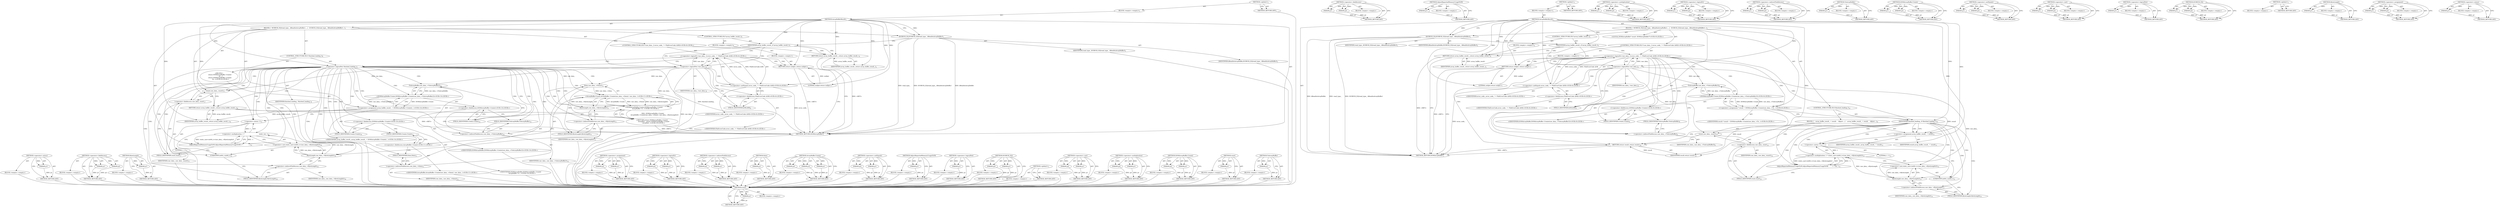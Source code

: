 digraph "ToArrayBuffer" {
vulnerable_151 [label=<(METHOD,reset)>];
vulnerable_152 [label=<(PARAM,p1)>];
vulnerable_153 [label=<(BLOCK,&lt;empty&gt;,&lt;empty&gt;)>];
vulnerable_154 [label=<(METHOD_RETURN,ANY)>];
vulnerable_105 [label=<(METHOD,&lt;operator&gt;.fieldAccess)>];
vulnerable_106 [label=<(PARAM,p1)>];
vulnerable_107 [label=<(PARAM,p2)>];
vulnerable_108 [label=<(BLOCK,&lt;empty&gt;,&lt;empty&gt;)>];
vulnerable_109 [label=<(METHOD_RETURN,ANY)>];
vulnerable_129 [label=<(METHOD,AdjustReportedMemoryUsageToV8)>];
vulnerable_130 [label=<(PARAM,p1)>];
vulnerable_131 [label=<(BLOCK,&lt;empty&gt;,&lt;empty&gt;)>];
vulnerable_132 [label=<(METHOD_RETURN,ANY)>];
vulnerable_6 [label=<(METHOD,&lt;global&gt;)<SUB>1</SUB>>];
vulnerable_7 [label=<(BLOCK,&lt;empty&gt;,&lt;empty&gt;)<SUB>1</SUB>>];
vulnerable_8 [label=<(METHOD,ArrayBufferResult)<SUB>1</SUB>>];
vulnerable_9 [label=<(BLOCK,{
  DCHECK_EQ(read_type_, kReadAsArrayBuffer);
...,{
  DCHECK_EQ(read_type_, kReadAsArrayBuffer);
...)<SUB>1</SUB>>];
vulnerable_10 [label=<(DCHECK_EQ,DCHECK_EQ(read_type_, kReadAsArrayBuffer))<SUB>2</SUB>>];
vulnerable_11 [label=<(IDENTIFIER,read_type_,DCHECK_EQ(read_type_, kReadAsArrayBuffer))<SUB>2</SUB>>];
vulnerable_12 [label=<(IDENTIFIER,kReadAsArrayBuffer,DCHECK_EQ(read_type_, kReadAsArrayBuffer))<SUB>2</SUB>>];
vulnerable_13 [label=<(CONTROL_STRUCTURE,IF,if (array_buffer_result_))<SUB>3</SUB>>];
vulnerable_14 [label=<(IDENTIFIER,array_buffer_result_,if (array_buffer_result_))<SUB>3</SUB>>];
vulnerable_15 [label=<(BLOCK,&lt;empty&gt;,&lt;empty&gt;)<SUB>4</SUB>>];
vulnerable_16 [label=<(RETURN,return array_buffer_result_;,return array_buffer_result_;)<SUB>4</SUB>>];
vulnerable_17 [label=<(IDENTIFIER,array_buffer_result_,return array_buffer_result_;)<SUB>4</SUB>>];
vulnerable_18 [label="<(CONTROL_STRUCTURE,IF,if (!raw_data_ || error_code_ != FileErrorCode::kOK))<SUB>6</SUB>>"];
vulnerable_19 [label="<(&lt;operator&gt;.logicalOr,!raw_data_ || error_code_ != FileErrorCode::kOK)<SUB>6</SUB>>"];
vulnerable_20 [label=<(&lt;operator&gt;.logicalNot,!raw_data_)<SUB>6</SUB>>];
vulnerable_21 [label=<(IDENTIFIER,raw_data_,!raw_data_)<SUB>6</SUB>>];
vulnerable_22 [label="<(&lt;operator&gt;.notEquals,error_code_ != FileErrorCode::kOK)<SUB>6</SUB>>"];
vulnerable_23 [label="<(IDENTIFIER,error_code_,error_code_ != FileErrorCode::kOK)<SUB>6</SUB>>"];
vulnerable_24 [label="<(&lt;operator&gt;.fieldAccess,FileErrorCode::kOK)<SUB>6</SUB>>"];
vulnerable_25 [label="<(IDENTIFIER,FileErrorCode,error_code_ != FileErrorCode::kOK)<SUB>6</SUB>>"];
vulnerable_26 [label=<(FIELD_IDENTIFIER,kOK,kOK)<SUB>6</SUB>>];
vulnerable_27 [label=<(BLOCK,&lt;empty&gt;,&lt;empty&gt;)<SUB>7</SUB>>];
vulnerable_28 [label=<(RETURN,return nullptr;,return nullptr;)<SUB>7</SUB>>];
vulnerable_29 [label=<(LITERAL,nullptr,return nullptr;)<SUB>7</SUB>>];
vulnerable_30 [label="<(LOCAL,DOMArrayBuffer* result: DOMArrayBuffer*)<SUB>9</SUB>>"];
vulnerable_31 [label="<(&lt;operator&gt;.assignment,* result = DOMArrayBuffer::Create(raw_data_-&gt;To...)<SUB>9</SUB>>"];
vulnerable_32 [label="<(IDENTIFIER,result,* result = DOMArrayBuffer::Create(raw_data_-&gt;To...)<SUB>9</SUB>>"];
vulnerable_33 [label="<(DOMArrayBuffer.Create,DOMArrayBuffer::Create(raw_data_-&gt;ToArrayBuffer()))<SUB>9</SUB>>"];
vulnerable_34 [label="<(&lt;operator&gt;.fieldAccess,DOMArrayBuffer::Create)<SUB>9</SUB>>"];
vulnerable_35 [label="<(IDENTIFIER,DOMArrayBuffer,DOMArrayBuffer::Create(raw_data_-&gt;ToArrayBuffer()))<SUB>9</SUB>>"];
vulnerable_36 [label=<(FIELD_IDENTIFIER,Create,Create)<SUB>9</SUB>>];
vulnerable_37 [label=<(ToArrayBuffer,raw_data_-&gt;ToArrayBuffer())<SUB>9</SUB>>];
vulnerable_38 [label=<(&lt;operator&gt;.indirectFieldAccess,raw_data_-&gt;ToArrayBuffer)<SUB>9</SUB>>];
vulnerable_39 [label=<(IDENTIFIER,raw_data_,raw_data_-&gt;ToArrayBuffer())<SUB>9</SUB>>];
vulnerable_40 [label=<(FIELD_IDENTIFIER,ToArrayBuffer,ToArrayBuffer)<SUB>9</SUB>>];
vulnerable_41 [label=<(CONTROL_STRUCTURE,IF,if (finished_loading_))<SUB>10</SUB>>];
vulnerable_42 [label=<(IDENTIFIER,finished_loading_,if (finished_loading_))<SUB>10</SUB>>];
vulnerable_43 [label=<(BLOCK,{
    array_buffer_result_ = result;
    Adjust...,{
    array_buffer_result_ = result;
    Adjust...)<SUB>10</SUB>>];
vulnerable_44 [label=<(&lt;operator&gt;.assignment,array_buffer_result_ = result)<SUB>11</SUB>>];
vulnerable_45 [label=<(IDENTIFIER,array_buffer_result_,array_buffer_result_ = result)<SUB>11</SUB>>];
vulnerable_46 [label=<(IDENTIFIER,result,array_buffer_result_ = result)<SUB>11</SUB>>];
vulnerable_47 [label=<(AdjustReportedMemoryUsageToV8,AdjustReportedMemoryUsageToV8(
        -1 * sta...)<SUB>12</SUB>>];
vulnerable_48 [label=<(&lt;operator&gt;.multiplication,-1 * static_cast&lt;int64_t&gt;(raw_data_-&gt;ByteLength()))<SUB>13</SUB>>];
vulnerable_49 [label=<(&lt;operator&gt;.minus,-1)<SUB>13</SUB>>];
vulnerable_50 [label=<(LITERAL,1,-1)<SUB>13</SUB>>];
vulnerable_51 [label=<(&lt;operator&gt;.cast,static_cast&lt;int64_t&gt;(raw_data_-&gt;ByteLength()))<SUB>13</SUB>>];
vulnerable_52 [label=<(UNKNOWN,int64_t,int64_t)<SUB>13</SUB>>];
vulnerable_53 [label=<(ByteLength,raw_data_-&gt;ByteLength())<SUB>13</SUB>>];
vulnerable_54 [label=<(&lt;operator&gt;.indirectFieldAccess,raw_data_-&gt;ByteLength)<SUB>13</SUB>>];
vulnerable_55 [label=<(IDENTIFIER,raw_data_,raw_data_-&gt;ByteLength())<SUB>13</SUB>>];
vulnerable_56 [label=<(FIELD_IDENTIFIER,ByteLength,ByteLength)<SUB>13</SUB>>];
vulnerable_57 [label=<(reset,raw_data_.reset())<SUB>14</SUB>>];
vulnerable_58 [label=<(&lt;operator&gt;.fieldAccess,raw_data_.reset)<SUB>14</SUB>>];
vulnerable_59 [label=<(IDENTIFIER,raw_data_,raw_data_.reset())<SUB>14</SUB>>];
vulnerable_60 [label=<(FIELD_IDENTIFIER,reset,reset)<SUB>14</SUB>>];
vulnerable_61 [label=<(RETURN,return result;,return result;)<SUB>16</SUB>>];
vulnerable_62 [label=<(IDENTIFIER,result,return result;)<SUB>16</SUB>>];
vulnerable_63 [label=<(METHOD_RETURN,DOMArrayBuffer)<SUB>1</SUB>>];
vulnerable_65 [label=<(METHOD_RETURN,ANY)<SUB>1</SUB>>];
vulnerable_133 [label=<(METHOD,&lt;operator&gt;.multiplication)>];
vulnerable_134 [label=<(PARAM,p1)>];
vulnerable_135 [label=<(PARAM,p2)>];
vulnerable_136 [label=<(BLOCK,&lt;empty&gt;,&lt;empty&gt;)>];
vulnerable_137 [label=<(METHOD_RETURN,ANY)>];
vulnerable_91 [label=<(METHOD,&lt;operator&gt;.logicalOr)>];
vulnerable_92 [label=<(PARAM,p1)>];
vulnerable_93 [label=<(PARAM,p2)>];
vulnerable_94 [label=<(BLOCK,&lt;empty&gt;,&lt;empty&gt;)>];
vulnerable_95 [label=<(METHOD_RETURN,ANY)>];
vulnerable_124 [label=<(METHOD,&lt;operator&gt;.indirectFieldAccess)>];
vulnerable_125 [label=<(PARAM,p1)>];
vulnerable_126 [label=<(PARAM,p2)>];
vulnerable_127 [label=<(BLOCK,&lt;empty&gt;,&lt;empty&gt;)>];
vulnerable_128 [label=<(METHOD_RETURN,ANY)>];
vulnerable_120 [label=<(METHOD,ToArrayBuffer)>];
vulnerable_121 [label=<(PARAM,p1)>];
vulnerable_122 [label=<(BLOCK,&lt;empty&gt;,&lt;empty&gt;)>];
vulnerable_123 [label=<(METHOD_RETURN,ANY)>];
vulnerable_115 [label=<(METHOD,DOMArrayBuffer.Create)>];
vulnerable_116 [label=<(PARAM,p1)>];
vulnerable_117 [label=<(PARAM,p2)>];
vulnerable_118 [label=<(BLOCK,&lt;empty&gt;,&lt;empty&gt;)>];
vulnerable_119 [label=<(METHOD_RETURN,ANY)>];
vulnerable_100 [label=<(METHOD,&lt;operator&gt;.notEquals)>];
vulnerable_101 [label=<(PARAM,p1)>];
vulnerable_102 [label=<(PARAM,p2)>];
vulnerable_103 [label=<(BLOCK,&lt;empty&gt;,&lt;empty&gt;)>];
vulnerable_104 [label=<(METHOD_RETURN,ANY)>];
vulnerable_142 [label=<(METHOD,&lt;operator&gt;.cast)>];
vulnerable_143 [label=<(PARAM,p1)>];
vulnerable_144 [label=<(PARAM,p2)>];
vulnerable_145 [label=<(BLOCK,&lt;empty&gt;,&lt;empty&gt;)>];
vulnerable_146 [label=<(METHOD_RETURN,ANY)>];
vulnerable_96 [label=<(METHOD,&lt;operator&gt;.logicalNot)>];
vulnerable_97 [label=<(PARAM,p1)>];
vulnerable_98 [label=<(BLOCK,&lt;empty&gt;,&lt;empty&gt;)>];
vulnerable_99 [label=<(METHOD_RETURN,ANY)>];
vulnerable_86 [label=<(METHOD,DCHECK_EQ)>];
vulnerable_87 [label=<(PARAM,p1)>];
vulnerable_88 [label=<(PARAM,p2)>];
vulnerable_89 [label=<(BLOCK,&lt;empty&gt;,&lt;empty&gt;)>];
vulnerable_90 [label=<(METHOD_RETURN,ANY)>];
vulnerable_80 [label=<(METHOD,&lt;global&gt;)<SUB>1</SUB>>];
vulnerable_81 [label=<(BLOCK,&lt;empty&gt;,&lt;empty&gt;)>];
vulnerable_82 [label=<(METHOD_RETURN,ANY)>];
vulnerable_147 [label=<(METHOD,ByteLength)>];
vulnerable_148 [label=<(PARAM,p1)>];
vulnerable_149 [label=<(BLOCK,&lt;empty&gt;,&lt;empty&gt;)>];
vulnerable_150 [label=<(METHOD_RETURN,ANY)>];
vulnerable_110 [label=<(METHOD,&lt;operator&gt;.assignment)>];
vulnerable_111 [label=<(PARAM,p1)>];
vulnerable_112 [label=<(PARAM,p2)>];
vulnerable_113 [label=<(BLOCK,&lt;empty&gt;,&lt;empty&gt;)>];
vulnerable_114 [label=<(METHOD_RETURN,ANY)>];
vulnerable_138 [label=<(METHOD,&lt;operator&gt;.minus)>];
vulnerable_139 [label=<(PARAM,p1)>];
vulnerable_140 [label=<(BLOCK,&lt;empty&gt;,&lt;empty&gt;)>];
vulnerable_141 [label=<(METHOD_RETURN,ANY)>];
fixed_166 [label=<(METHOD,&lt;operator&gt;.minus)>];
fixed_167 [label=<(PARAM,p1)>];
fixed_168 [label=<(BLOCK,&lt;empty&gt;,&lt;empty&gt;)>];
fixed_169 [label=<(METHOD_RETURN,ANY)>];
fixed_119 [label=<(METHOD,&lt;operator&gt;.fieldAccess)>];
fixed_120 [label=<(PARAM,p1)>];
fixed_121 [label=<(PARAM,p2)>];
fixed_122 [label=<(BLOCK,&lt;empty&gt;,&lt;empty&gt;)>];
fixed_123 [label=<(METHOD_RETURN,ANY)>];
fixed_144 [label=<(METHOD,ByteLength)>];
fixed_145 [label=<(PARAM,p1)>];
fixed_146 [label=<(BLOCK,&lt;empty&gt;,&lt;empty&gt;)>];
fixed_147 [label=<(METHOD_RETURN,ANY)>];
fixed_6 [label=<(METHOD,&lt;global&gt;)<SUB>1</SUB>>];
fixed_7 [label=<(BLOCK,&lt;empty&gt;,&lt;empty&gt;)<SUB>1</SUB>>];
fixed_8 [label=<(METHOD,ArrayBufferResult)<SUB>1</SUB>>];
fixed_9 [label=<(BLOCK,{
  DCHECK_EQ(read_type_, kReadAsArrayBuffer);
...,{
  DCHECK_EQ(read_type_, kReadAsArrayBuffer);
...)<SUB>1</SUB>>];
fixed_10 [label=<(DCHECK_EQ,DCHECK_EQ(read_type_, kReadAsArrayBuffer))<SUB>2</SUB>>];
fixed_11 [label=<(IDENTIFIER,read_type_,DCHECK_EQ(read_type_, kReadAsArrayBuffer))<SUB>2</SUB>>];
fixed_12 [label=<(IDENTIFIER,kReadAsArrayBuffer,DCHECK_EQ(read_type_, kReadAsArrayBuffer))<SUB>2</SUB>>];
fixed_13 [label=<(CONTROL_STRUCTURE,IF,if (array_buffer_result_))<SUB>3</SUB>>];
fixed_14 [label=<(IDENTIFIER,array_buffer_result_,if (array_buffer_result_))<SUB>3</SUB>>];
fixed_15 [label=<(BLOCK,&lt;empty&gt;,&lt;empty&gt;)<SUB>4</SUB>>];
fixed_16 [label=<(RETURN,return array_buffer_result_;,return array_buffer_result_;)<SUB>4</SUB>>];
fixed_17 [label=<(IDENTIFIER,array_buffer_result_,return array_buffer_result_;)<SUB>4</SUB>>];
fixed_18 [label="<(CONTROL_STRUCTURE,IF,if (!raw_data_ || error_code_ != FileErrorCode::kOK))<SUB>6</SUB>>"];
fixed_19 [label="<(&lt;operator&gt;.logicalOr,!raw_data_ || error_code_ != FileErrorCode::kOK)<SUB>6</SUB>>"];
fixed_20 [label=<(&lt;operator&gt;.logicalNot,!raw_data_)<SUB>6</SUB>>];
fixed_21 [label=<(IDENTIFIER,raw_data_,!raw_data_)<SUB>6</SUB>>];
fixed_22 [label="<(&lt;operator&gt;.notEquals,error_code_ != FileErrorCode::kOK)<SUB>6</SUB>>"];
fixed_23 [label="<(IDENTIFIER,error_code_,error_code_ != FileErrorCode::kOK)<SUB>6</SUB>>"];
fixed_24 [label="<(&lt;operator&gt;.fieldAccess,FileErrorCode::kOK)<SUB>6</SUB>>"];
fixed_25 [label="<(IDENTIFIER,FileErrorCode,error_code_ != FileErrorCode::kOK)<SUB>6</SUB>>"];
fixed_26 [label=<(FIELD_IDENTIFIER,kOK,kOK)<SUB>6</SUB>>];
fixed_27 [label=<(BLOCK,&lt;empty&gt;,&lt;empty&gt;)<SUB>7</SUB>>];
fixed_28 [label=<(RETURN,return nullptr;,return nullptr;)<SUB>7</SUB>>];
fixed_29 [label=<(LITERAL,nullptr,return nullptr;)<SUB>7</SUB>>];
fixed_30 [label=<(CONTROL_STRUCTURE,IF,if (!finished_loading_))<SUB>9</SUB>>];
fixed_31 [label=<(&lt;operator&gt;.logicalNot,!finished_loading_)<SUB>9</SUB>>];
fixed_32 [label=<(IDENTIFIER,finished_loading_,!finished_loading_)<SUB>9</SUB>>];
fixed_33 [label="<(BLOCK,{
    return DOMArrayBuffer::Create(
        Ar...,{
    return DOMArrayBuffer::Create(
        Ar...)<SUB>9</SUB>>"];
fixed_34 [label="<(RETURN,return DOMArrayBuffer::Create(
        ArrayBuf...,return DOMArrayBuffer::Create(
        ArrayBuf...)<SUB>10</SUB>>"];
fixed_35 [label="<(DOMArrayBuffer.Create,DOMArrayBuffer::Create(
        ArrayBuffer::Cr...)<SUB>10</SUB>>"];
fixed_36 [label="<(&lt;operator&gt;.fieldAccess,DOMArrayBuffer::Create)<SUB>10</SUB>>"];
fixed_37 [label="<(IDENTIFIER,DOMArrayBuffer,DOMArrayBuffer::Create(
        ArrayBuffer::Cr...)<SUB>10</SUB>>"];
fixed_38 [label=<(FIELD_IDENTIFIER,Create,Create)<SUB>10</SUB>>];
fixed_39 [label="<(ArrayBuffer.Create,ArrayBuffer::Create(raw_data_-&gt;Data(), raw_data...)<SUB>11</SUB>>"];
fixed_40 [label="<(&lt;operator&gt;.fieldAccess,ArrayBuffer::Create)<SUB>11</SUB>>"];
fixed_41 [label="<(IDENTIFIER,ArrayBuffer,ArrayBuffer::Create(raw_data_-&gt;Data(), raw_data...)<SUB>11</SUB>>"];
fixed_42 [label=<(FIELD_IDENTIFIER,Create,Create)<SUB>11</SUB>>];
fixed_43 [label=<(Data,raw_data_-&gt;Data())<SUB>11</SUB>>];
fixed_44 [label=<(&lt;operator&gt;.indirectFieldAccess,raw_data_-&gt;Data)<SUB>11</SUB>>];
fixed_45 [label=<(IDENTIFIER,raw_data_,raw_data_-&gt;Data())<SUB>11</SUB>>];
fixed_46 [label=<(FIELD_IDENTIFIER,Data,Data)<SUB>11</SUB>>];
fixed_47 [label=<(ByteLength,raw_data_-&gt;ByteLength())<SUB>11</SUB>>];
fixed_48 [label=<(&lt;operator&gt;.indirectFieldAccess,raw_data_-&gt;ByteLength)<SUB>11</SUB>>];
fixed_49 [label=<(IDENTIFIER,raw_data_,raw_data_-&gt;ByteLength())<SUB>11</SUB>>];
fixed_50 [label=<(FIELD_IDENTIFIER,ByteLength,ByteLength)<SUB>11</SUB>>];
fixed_51 [label="<(&lt;operator&gt;.assignment,array_buffer_result_ = DOMArrayBuffer::Create(r...)<SUB>14</SUB>>"];
fixed_52 [label="<(IDENTIFIER,array_buffer_result_,array_buffer_result_ = DOMArrayBuffer::Create(r...)<SUB>14</SUB>>"];
fixed_53 [label="<(DOMArrayBuffer.Create,DOMArrayBuffer::Create(raw_data_-&gt;ToArrayBuffer()))<SUB>14</SUB>>"];
fixed_54 [label="<(&lt;operator&gt;.fieldAccess,DOMArrayBuffer::Create)<SUB>14</SUB>>"];
fixed_55 [label="<(IDENTIFIER,DOMArrayBuffer,DOMArrayBuffer::Create(raw_data_-&gt;ToArrayBuffer()))<SUB>14</SUB>>"];
fixed_56 [label=<(FIELD_IDENTIFIER,Create,Create)<SUB>14</SUB>>];
fixed_57 [label=<(ToArrayBuffer,raw_data_-&gt;ToArrayBuffer())<SUB>14</SUB>>];
fixed_58 [label=<(&lt;operator&gt;.indirectFieldAccess,raw_data_-&gt;ToArrayBuffer)<SUB>14</SUB>>];
fixed_59 [label=<(IDENTIFIER,raw_data_,raw_data_-&gt;ToArrayBuffer())<SUB>14</SUB>>];
fixed_60 [label=<(FIELD_IDENTIFIER,ToArrayBuffer,ToArrayBuffer)<SUB>14</SUB>>];
fixed_61 [label=<(AdjustReportedMemoryUsageToV8,AdjustReportedMemoryUsageToV8(-1 *
            ...)<SUB>15</SUB>>];
fixed_62 [label=<(&lt;operator&gt;.multiplication,-1 *
                                static_cas...)<SUB>15</SUB>>];
fixed_63 [label=<(&lt;operator&gt;.minus,-1)<SUB>15</SUB>>];
fixed_64 [label=<(LITERAL,1,-1)<SUB>15</SUB>>];
fixed_65 [label=<(&lt;operator&gt;.cast,static_cast&lt;int64_t&gt;(raw_data_-&gt;ByteLength()))<SUB>16</SUB>>];
fixed_66 [label=<(UNKNOWN,int64_t,int64_t)<SUB>16</SUB>>];
fixed_67 [label=<(ByteLength,raw_data_-&gt;ByteLength())<SUB>16</SUB>>];
fixed_68 [label=<(&lt;operator&gt;.indirectFieldAccess,raw_data_-&gt;ByteLength)<SUB>16</SUB>>];
fixed_69 [label=<(IDENTIFIER,raw_data_,raw_data_-&gt;ByteLength())<SUB>16</SUB>>];
fixed_70 [label=<(FIELD_IDENTIFIER,ByteLength,ByteLength)<SUB>16</SUB>>];
fixed_71 [label=<(reset,raw_data_.reset())<SUB>17</SUB>>];
fixed_72 [label=<(&lt;operator&gt;.fieldAccess,raw_data_.reset)<SUB>17</SUB>>];
fixed_73 [label=<(IDENTIFIER,raw_data_,raw_data_.reset())<SUB>17</SUB>>];
fixed_74 [label=<(FIELD_IDENTIFIER,reset,reset)<SUB>17</SUB>>];
fixed_75 [label=<(RETURN,return array_buffer_result_;,return array_buffer_result_;)<SUB>18</SUB>>];
fixed_76 [label=<(IDENTIFIER,array_buffer_result_,return array_buffer_result_;)<SUB>18</SUB>>];
fixed_77 [label=<(METHOD_RETURN,DOMArrayBuffer)<SUB>1</SUB>>];
fixed_79 [label=<(METHOD_RETURN,ANY)<SUB>1</SUB>>];
fixed_148 [label=<(METHOD,&lt;operator&gt;.assignment)>];
fixed_149 [label=<(PARAM,p1)>];
fixed_150 [label=<(PARAM,p2)>];
fixed_151 [label=<(BLOCK,&lt;empty&gt;,&lt;empty&gt;)>];
fixed_152 [label=<(METHOD_RETURN,ANY)>];
fixed_105 [label=<(METHOD,&lt;operator&gt;.logicalOr)>];
fixed_106 [label=<(PARAM,p1)>];
fixed_107 [label=<(PARAM,p2)>];
fixed_108 [label=<(BLOCK,&lt;empty&gt;,&lt;empty&gt;)>];
fixed_109 [label=<(METHOD_RETURN,ANY)>];
fixed_139 [label=<(METHOD,&lt;operator&gt;.indirectFieldAccess)>];
fixed_140 [label=<(PARAM,p1)>];
fixed_141 [label=<(PARAM,p2)>];
fixed_142 [label=<(BLOCK,&lt;empty&gt;,&lt;empty&gt;)>];
fixed_143 [label=<(METHOD_RETURN,ANY)>];
fixed_135 [label=<(METHOD,Data)>];
fixed_136 [label=<(PARAM,p1)>];
fixed_137 [label=<(BLOCK,&lt;empty&gt;,&lt;empty&gt;)>];
fixed_138 [label=<(METHOD_RETURN,ANY)>];
fixed_129 [label=<(METHOD,ArrayBuffer.Create)>];
fixed_130 [label=<(PARAM,p1)>];
fixed_131 [label=<(PARAM,p2)>];
fixed_132 [label=<(PARAM,p3)>];
fixed_133 [label=<(BLOCK,&lt;empty&gt;,&lt;empty&gt;)>];
fixed_134 [label=<(METHOD_RETURN,ANY)>];
fixed_114 [label=<(METHOD,&lt;operator&gt;.notEquals)>];
fixed_115 [label=<(PARAM,p1)>];
fixed_116 [label=<(PARAM,p2)>];
fixed_117 [label=<(BLOCK,&lt;empty&gt;,&lt;empty&gt;)>];
fixed_118 [label=<(METHOD_RETURN,ANY)>];
fixed_157 [label=<(METHOD,AdjustReportedMemoryUsageToV8)>];
fixed_158 [label=<(PARAM,p1)>];
fixed_159 [label=<(BLOCK,&lt;empty&gt;,&lt;empty&gt;)>];
fixed_160 [label=<(METHOD_RETURN,ANY)>];
fixed_110 [label=<(METHOD,&lt;operator&gt;.logicalNot)>];
fixed_111 [label=<(PARAM,p1)>];
fixed_112 [label=<(BLOCK,&lt;empty&gt;,&lt;empty&gt;)>];
fixed_113 [label=<(METHOD_RETURN,ANY)>];
fixed_100 [label=<(METHOD,DCHECK_EQ)>];
fixed_101 [label=<(PARAM,p1)>];
fixed_102 [label=<(PARAM,p2)>];
fixed_103 [label=<(BLOCK,&lt;empty&gt;,&lt;empty&gt;)>];
fixed_104 [label=<(METHOD_RETURN,ANY)>];
fixed_94 [label=<(METHOD,&lt;global&gt;)<SUB>1</SUB>>];
fixed_95 [label=<(BLOCK,&lt;empty&gt;,&lt;empty&gt;)>];
fixed_96 [label=<(METHOD_RETURN,ANY)>];
fixed_170 [label=<(METHOD,&lt;operator&gt;.cast)>];
fixed_171 [label=<(PARAM,p1)>];
fixed_172 [label=<(PARAM,p2)>];
fixed_173 [label=<(BLOCK,&lt;empty&gt;,&lt;empty&gt;)>];
fixed_174 [label=<(METHOD_RETURN,ANY)>];
fixed_161 [label=<(METHOD,&lt;operator&gt;.multiplication)>];
fixed_162 [label=<(PARAM,p1)>];
fixed_163 [label=<(PARAM,p2)>];
fixed_164 [label=<(BLOCK,&lt;empty&gt;,&lt;empty&gt;)>];
fixed_165 [label=<(METHOD_RETURN,ANY)>];
fixed_124 [label=<(METHOD,DOMArrayBuffer.Create)>];
fixed_125 [label=<(PARAM,p1)>];
fixed_126 [label=<(PARAM,p2)>];
fixed_127 [label=<(BLOCK,&lt;empty&gt;,&lt;empty&gt;)>];
fixed_128 [label=<(METHOD_RETURN,ANY)>];
fixed_175 [label=<(METHOD,reset)>];
fixed_176 [label=<(PARAM,p1)>];
fixed_177 [label=<(BLOCK,&lt;empty&gt;,&lt;empty&gt;)>];
fixed_178 [label=<(METHOD_RETURN,ANY)>];
fixed_153 [label=<(METHOD,ToArrayBuffer)>];
fixed_154 [label=<(PARAM,p1)>];
fixed_155 [label=<(BLOCK,&lt;empty&gt;,&lt;empty&gt;)>];
fixed_156 [label=<(METHOD_RETURN,ANY)>];
vulnerable_151 -> vulnerable_152  [key=0, label="AST: "];
vulnerable_151 -> vulnerable_152  [key=1, label="DDG: "];
vulnerable_151 -> vulnerable_153  [key=0, label="AST: "];
vulnerable_151 -> vulnerable_154  [key=0, label="AST: "];
vulnerable_151 -> vulnerable_154  [key=1, label="CFG: "];
vulnerable_152 -> vulnerable_154  [key=0, label="DDG: p1"];
vulnerable_105 -> vulnerable_106  [key=0, label="AST: "];
vulnerable_105 -> vulnerable_106  [key=1, label="DDG: "];
vulnerable_105 -> vulnerable_108  [key=0, label="AST: "];
vulnerable_105 -> vulnerable_107  [key=0, label="AST: "];
vulnerable_105 -> vulnerable_107  [key=1, label="DDG: "];
vulnerable_105 -> vulnerable_109  [key=0, label="AST: "];
vulnerable_105 -> vulnerable_109  [key=1, label="CFG: "];
vulnerable_106 -> vulnerable_109  [key=0, label="DDG: p1"];
vulnerable_107 -> vulnerable_109  [key=0, label="DDG: p2"];
vulnerable_129 -> vulnerable_130  [key=0, label="AST: "];
vulnerable_129 -> vulnerable_130  [key=1, label="DDG: "];
vulnerable_129 -> vulnerable_131  [key=0, label="AST: "];
vulnerable_129 -> vulnerable_132  [key=0, label="AST: "];
vulnerable_129 -> vulnerable_132  [key=1, label="CFG: "];
vulnerable_130 -> vulnerable_132  [key=0, label="DDG: p1"];
vulnerable_6 -> vulnerable_7  [key=0, label="AST: "];
vulnerable_6 -> vulnerable_65  [key=0, label="AST: "];
vulnerable_6 -> vulnerable_65  [key=1, label="CFG: "];
vulnerable_7 -> vulnerable_8  [key=0, label="AST: "];
vulnerable_8 -> vulnerable_9  [key=0, label="AST: "];
vulnerable_8 -> vulnerable_63  [key=0, label="AST: "];
vulnerable_8 -> vulnerable_10  [key=0, label="CFG: "];
vulnerable_8 -> vulnerable_10  [key=1, label="DDG: "];
vulnerable_8 -> vulnerable_14  [key=0, label="DDG: "];
vulnerable_8 -> vulnerable_42  [key=0, label="DDG: "];
vulnerable_8 -> vulnerable_62  [key=0, label="DDG: "];
vulnerable_8 -> vulnerable_16  [key=0, label="DDG: "];
vulnerable_8 -> vulnerable_28  [key=0, label="DDG: "];
vulnerable_8 -> vulnerable_44  [key=0, label="DDG: "];
vulnerable_8 -> vulnerable_17  [key=0, label="DDG: "];
vulnerable_8 -> vulnerable_20  [key=0, label="DDG: "];
vulnerable_8 -> vulnerable_22  [key=0, label="DDG: "];
vulnerable_8 -> vulnerable_29  [key=0, label="DDG: "];
vulnerable_8 -> vulnerable_49  [key=0, label="DDG: "];
vulnerable_9 -> vulnerable_10  [key=0, label="AST: "];
vulnerable_9 -> vulnerable_13  [key=0, label="AST: "];
vulnerable_9 -> vulnerable_18  [key=0, label="AST: "];
vulnerable_9 -> vulnerable_30  [key=0, label="AST: "];
vulnerable_9 -> vulnerable_31  [key=0, label="AST: "];
vulnerable_9 -> vulnerable_41  [key=0, label="AST: "];
vulnerable_9 -> vulnerable_61  [key=0, label="AST: "];
vulnerable_10 -> vulnerable_11  [key=0, label="AST: "];
vulnerable_10 -> vulnerable_12  [key=0, label="AST: "];
vulnerable_10 -> vulnerable_14  [key=0, label="CFG: "];
vulnerable_10 -> vulnerable_63  [key=0, label="DDG: read_type_"];
vulnerable_10 -> vulnerable_63  [key=1, label="DDG: DCHECK_EQ(read_type_, kReadAsArrayBuffer)"];
vulnerable_10 -> vulnerable_63  [key=2, label="DDG: kReadAsArrayBuffer"];
vulnerable_13 -> vulnerable_14  [key=0, label="AST: "];
vulnerable_13 -> vulnerable_15  [key=0, label="AST: "];
vulnerable_14 -> vulnerable_16  [key=0, label="CFG: "];
vulnerable_14 -> vulnerable_16  [key=1, label="CDG: "];
vulnerable_14 -> vulnerable_20  [key=0, label="CFG: "];
vulnerable_14 -> vulnerable_20  [key=1, label="CDG: "];
vulnerable_14 -> vulnerable_19  [key=0, label="CDG: "];
vulnerable_15 -> vulnerable_16  [key=0, label="AST: "];
vulnerable_16 -> vulnerable_17  [key=0, label="AST: "];
vulnerable_16 -> vulnerable_63  [key=0, label="CFG: "];
vulnerable_16 -> vulnerable_63  [key=1, label="DDG: &lt;RET&gt;"];
vulnerable_17 -> vulnerable_16  [key=0, label="DDG: array_buffer_result_"];
vulnerable_18 -> vulnerable_19  [key=0, label="AST: "];
vulnerable_18 -> vulnerable_27  [key=0, label="AST: "];
vulnerable_19 -> vulnerable_20  [key=0, label="AST: "];
vulnerable_19 -> vulnerable_22  [key=0, label="AST: "];
vulnerable_19 -> vulnerable_28  [key=0, label="CFG: "];
vulnerable_19 -> vulnerable_28  [key=1, label="CDG: "];
vulnerable_19 -> vulnerable_36  [key=0, label="CFG: "];
vulnerable_19 -> vulnerable_36  [key=1, label="CDG: "];
vulnerable_19 -> vulnerable_34  [key=0, label="CDG: "];
vulnerable_19 -> vulnerable_33  [key=0, label="CDG: "];
vulnerable_19 -> vulnerable_61  [key=0, label="CDG: "];
vulnerable_19 -> vulnerable_42  [key=0, label="CDG: "];
vulnerable_19 -> vulnerable_37  [key=0, label="CDG: "];
vulnerable_19 -> vulnerable_38  [key=0, label="CDG: "];
vulnerable_19 -> vulnerable_40  [key=0, label="CDG: "];
vulnerable_19 -> vulnerable_31  [key=0, label="CDG: "];
vulnerable_20 -> vulnerable_21  [key=0, label="AST: "];
vulnerable_20 -> vulnerable_19  [key=0, label="CFG: "];
vulnerable_20 -> vulnerable_19  [key=1, label="DDG: raw_data_"];
vulnerable_20 -> vulnerable_26  [key=0, label="CFG: "];
vulnerable_20 -> vulnerable_26  [key=1, label="CDG: "];
vulnerable_20 -> vulnerable_37  [key=0, label="DDG: raw_data_"];
vulnerable_20 -> vulnerable_57  [key=0, label="DDG: raw_data_"];
vulnerable_20 -> vulnerable_53  [key=0, label="DDG: raw_data_"];
vulnerable_20 -> vulnerable_24  [key=0, label="CDG: "];
vulnerable_20 -> vulnerable_22  [key=0, label="CDG: "];
vulnerable_22 -> vulnerable_23  [key=0, label="AST: "];
vulnerable_22 -> vulnerable_24  [key=0, label="AST: "];
vulnerable_22 -> vulnerable_19  [key=0, label="CFG: "];
vulnerable_22 -> vulnerable_19  [key=1, label="DDG: error_code_"];
vulnerable_22 -> vulnerable_19  [key=2, label="DDG: FileErrorCode::kOK"];
vulnerable_22 -> vulnerable_63  [key=0, label="DDG: error_code_"];
vulnerable_24 -> vulnerable_25  [key=0, label="AST: "];
vulnerable_24 -> vulnerable_26  [key=0, label="AST: "];
vulnerable_24 -> vulnerable_22  [key=0, label="CFG: "];
vulnerable_26 -> vulnerable_24  [key=0, label="CFG: "];
vulnerable_27 -> vulnerable_28  [key=0, label="AST: "];
vulnerable_28 -> vulnerable_29  [key=0, label="AST: "];
vulnerable_28 -> vulnerable_63  [key=0, label="CFG: "];
vulnerable_28 -> vulnerable_63  [key=1, label="DDG: &lt;RET&gt;"];
vulnerable_29 -> vulnerable_28  [key=0, label="DDG: nullptr"];
vulnerable_31 -> vulnerable_32  [key=0, label="AST: "];
vulnerable_31 -> vulnerable_33  [key=0, label="AST: "];
vulnerable_31 -> vulnerable_42  [key=0, label="CFG: "];
vulnerable_31 -> vulnerable_62  [key=0, label="DDG: result"];
vulnerable_31 -> vulnerable_44  [key=0, label="DDG: result"];
vulnerable_33 -> vulnerable_34  [key=0, label="AST: "];
vulnerable_33 -> vulnerable_37  [key=0, label="AST: "];
vulnerable_33 -> vulnerable_31  [key=0, label="CFG: "];
vulnerable_33 -> vulnerable_31  [key=1, label="DDG: DOMArrayBuffer::Create"];
vulnerable_33 -> vulnerable_31  [key=2, label="DDG: raw_data_-&gt;ToArrayBuffer()"];
vulnerable_34 -> vulnerable_35  [key=0, label="AST: "];
vulnerable_34 -> vulnerable_36  [key=0, label="AST: "];
vulnerable_34 -> vulnerable_40  [key=0, label="CFG: "];
vulnerable_36 -> vulnerable_34  [key=0, label="CFG: "];
vulnerable_37 -> vulnerable_38  [key=0, label="AST: "];
vulnerable_37 -> vulnerable_33  [key=0, label="CFG: "];
vulnerable_37 -> vulnerable_33  [key=1, label="DDG: raw_data_-&gt;ToArrayBuffer"];
vulnerable_38 -> vulnerable_39  [key=0, label="AST: "];
vulnerable_38 -> vulnerable_40  [key=0, label="AST: "];
vulnerable_38 -> vulnerable_37  [key=0, label="CFG: "];
vulnerable_40 -> vulnerable_38  [key=0, label="CFG: "];
vulnerable_41 -> vulnerable_42  [key=0, label="AST: "];
vulnerable_41 -> vulnerable_43  [key=0, label="AST: "];
vulnerable_42 -> vulnerable_44  [key=0, label="CFG: "];
vulnerable_42 -> vulnerable_44  [key=1, label="CDG: "];
vulnerable_42 -> vulnerable_61  [key=0, label="CFG: "];
vulnerable_42 -> vulnerable_47  [key=0, label="CDG: "];
vulnerable_42 -> vulnerable_48  [key=0, label="CDG: "];
vulnerable_42 -> vulnerable_58  [key=0, label="CDG: "];
vulnerable_42 -> vulnerable_49  [key=0, label="CDG: "];
vulnerable_42 -> vulnerable_60  [key=0, label="CDG: "];
vulnerable_42 -> vulnerable_51  [key=0, label="CDG: "];
vulnerable_42 -> vulnerable_57  [key=0, label="CDG: "];
vulnerable_42 -> vulnerable_52  [key=0, label="CDG: "];
vulnerable_42 -> vulnerable_53  [key=0, label="CDG: "];
vulnerable_42 -> vulnerable_56  [key=0, label="CDG: "];
vulnerable_42 -> vulnerable_54  [key=0, label="CDG: "];
vulnerable_43 -> vulnerable_44  [key=0, label="AST: "];
vulnerable_43 -> vulnerable_47  [key=0, label="AST: "];
vulnerable_43 -> vulnerable_57  [key=0, label="AST: "];
vulnerable_44 -> vulnerable_45  [key=0, label="AST: "];
vulnerable_44 -> vulnerable_46  [key=0, label="AST: "];
vulnerable_44 -> vulnerable_49  [key=0, label="CFG: "];
vulnerable_47 -> vulnerable_48  [key=0, label="AST: "];
vulnerable_47 -> vulnerable_60  [key=0, label="CFG: "];
vulnerable_48 -> vulnerable_49  [key=0, label="AST: "];
vulnerable_48 -> vulnerable_51  [key=0, label="AST: "];
vulnerable_48 -> vulnerable_47  [key=0, label="CFG: "];
vulnerable_48 -> vulnerable_47  [key=1, label="DDG: -1"];
vulnerable_48 -> vulnerable_47  [key=2, label="DDG: static_cast&lt;int64_t&gt;(raw_data_-&gt;ByteLength())"];
vulnerable_49 -> vulnerable_50  [key=0, label="AST: "];
vulnerable_49 -> vulnerable_52  [key=0, label="CFG: "];
vulnerable_49 -> vulnerable_48  [key=0, label="DDG: 1"];
vulnerable_51 -> vulnerable_52  [key=0, label="AST: "];
vulnerable_51 -> vulnerable_53  [key=0, label="AST: "];
vulnerable_51 -> vulnerable_48  [key=0, label="CFG: "];
vulnerable_52 -> vulnerable_56  [key=0, label="CFG: "];
vulnerable_53 -> vulnerable_54  [key=0, label="AST: "];
vulnerable_53 -> vulnerable_51  [key=0, label="CFG: "];
vulnerable_53 -> vulnerable_51  [key=1, label="DDG: raw_data_-&gt;ByteLength"];
vulnerable_53 -> vulnerable_48  [key=0, label="DDG: raw_data_-&gt;ByteLength"];
vulnerable_54 -> vulnerable_55  [key=0, label="AST: "];
vulnerable_54 -> vulnerable_56  [key=0, label="AST: "];
vulnerable_54 -> vulnerable_53  [key=0, label="CFG: "];
vulnerable_56 -> vulnerable_54  [key=0, label="CFG: "];
vulnerable_57 -> vulnerable_58  [key=0, label="AST: "];
vulnerable_57 -> vulnerable_61  [key=0, label="CFG: "];
vulnerable_58 -> vulnerable_59  [key=0, label="AST: "];
vulnerable_58 -> vulnerable_60  [key=0, label="AST: "];
vulnerable_58 -> vulnerable_57  [key=0, label="CFG: "];
vulnerable_60 -> vulnerable_58  [key=0, label="CFG: "];
vulnerable_61 -> vulnerable_62  [key=0, label="AST: "];
vulnerable_61 -> vulnerable_63  [key=0, label="CFG: "];
vulnerable_61 -> vulnerable_63  [key=1, label="DDG: &lt;RET&gt;"];
vulnerable_62 -> vulnerable_61  [key=0, label="DDG: result"];
vulnerable_133 -> vulnerable_134  [key=0, label="AST: "];
vulnerable_133 -> vulnerable_134  [key=1, label="DDG: "];
vulnerable_133 -> vulnerable_136  [key=0, label="AST: "];
vulnerable_133 -> vulnerable_135  [key=0, label="AST: "];
vulnerable_133 -> vulnerable_135  [key=1, label="DDG: "];
vulnerable_133 -> vulnerable_137  [key=0, label="AST: "];
vulnerable_133 -> vulnerable_137  [key=1, label="CFG: "];
vulnerable_134 -> vulnerable_137  [key=0, label="DDG: p1"];
vulnerable_135 -> vulnerable_137  [key=0, label="DDG: p2"];
vulnerable_91 -> vulnerable_92  [key=0, label="AST: "];
vulnerable_91 -> vulnerable_92  [key=1, label="DDG: "];
vulnerable_91 -> vulnerable_94  [key=0, label="AST: "];
vulnerable_91 -> vulnerable_93  [key=0, label="AST: "];
vulnerable_91 -> vulnerable_93  [key=1, label="DDG: "];
vulnerable_91 -> vulnerable_95  [key=0, label="AST: "];
vulnerable_91 -> vulnerable_95  [key=1, label="CFG: "];
vulnerable_92 -> vulnerable_95  [key=0, label="DDG: p1"];
vulnerable_93 -> vulnerable_95  [key=0, label="DDG: p2"];
vulnerable_124 -> vulnerable_125  [key=0, label="AST: "];
vulnerable_124 -> vulnerable_125  [key=1, label="DDG: "];
vulnerable_124 -> vulnerable_127  [key=0, label="AST: "];
vulnerable_124 -> vulnerable_126  [key=0, label="AST: "];
vulnerable_124 -> vulnerable_126  [key=1, label="DDG: "];
vulnerable_124 -> vulnerable_128  [key=0, label="AST: "];
vulnerable_124 -> vulnerable_128  [key=1, label="CFG: "];
vulnerable_125 -> vulnerable_128  [key=0, label="DDG: p1"];
vulnerable_126 -> vulnerable_128  [key=0, label="DDG: p2"];
vulnerable_120 -> vulnerable_121  [key=0, label="AST: "];
vulnerable_120 -> vulnerable_121  [key=1, label="DDG: "];
vulnerable_120 -> vulnerable_122  [key=0, label="AST: "];
vulnerable_120 -> vulnerable_123  [key=0, label="AST: "];
vulnerable_120 -> vulnerable_123  [key=1, label="CFG: "];
vulnerable_121 -> vulnerable_123  [key=0, label="DDG: p1"];
vulnerable_115 -> vulnerable_116  [key=0, label="AST: "];
vulnerable_115 -> vulnerable_116  [key=1, label="DDG: "];
vulnerable_115 -> vulnerable_118  [key=0, label="AST: "];
vulnerable_115 -> vulnerable_117  [key=0, label="AST: "];
vulnerable_115 -> vulnerable_117  [key=1, label="DDG: "];
vulnerable_115 -> vulnerable_119  [key=0, label="AST: "];
vulnerable_115 -> vulnerable_119  [key=1, label="CFG: "];
vulnerable_116 -> vulnerable_119  [key=0, label="DDG: p1"];
vulnerable_117 -> vulnerable_119  [key=0, label="DDG: p2"];
vulnerable_100 -> vulnerable_101  [key=0, label="AST: "];
vulnerable_100 -> vulnerable_101  [key=1, label="DDG: "];
vulnerable_100 -> vulnerable_103  [key=0, label="AST: "];
vulnerable_100 -> vulnerable_102  [key=0, label="AST: "];
vulnerable_100 -> vulnerable_102  [key=1, label="DDG: "];
vulnerable_100 -> vulnerable_104  [key=0, label="AST: "];
vulnerable_100 -> vulnerable_104  [key=1, label="CFG: "];
vulnerable_101 -> vulnerable_104  [key=0, label="DDG: p1"];
vulnerable_102 -> vulnerable_104  [key=0, label="DDG: p2"];
vulnerable_142 -> vulnerable_143  [key=0, label="AST: "];
vulnerable_142 -> vulnerable_143  [key=1, label="DDG: "];
vulnerable_142 -> vulnerable_145  [key=0, label="AST: "];
vulnerable_142 -> vulnerable_144  [key=0, label="AST: "];
vulnerable_142 -> vulnerable_144  [key=1, label="DDG: "];
vulnerable_142 -> vulnerable_146  [key=0, label="AST: "];
vulnerable_142 -> vulnerable_146  [key=1, label="CFG: "];
vulnerable_143 -> vulnerable_146  [key=0, label="DDG: p1"];
vulnerable_144 -> vulnerable_146  [key=0, label="DDG: p2"];
vulnerable_96 -> vulnerable_97  [key=0, label="AST: "];
vulnerable_96 -> vulnerable_97  [key=1, label="DDG: "];
vulnerable_96 -> vulnerable_98  [key=0, label="AST: "];
vulnerable_96 -> vulnerable_99  [key=0, label="AST: "];
vulnerable_96 -> vulnerable_99  [key=1, label="CFG: "];
vulnerable_97 -> vulnerable_99  [key=0, label="DDG: p1"];
vulnerable_86 -> vulnerable_87  [key=0, label="AST: "];
vulnerable_86 -> vulnerable_87  [key=1, label="DDG: "];
vulnerable_86 -> vulnerable_89  [key=0, label="AST: "];
vulnerable_86 -> vulnerable_88  [key=0, label="AST: "];
vulnerable_86 -> vulnerable_88  [key=1, label="DDG: "];
vulnerable_86 -> vulnerable_90  [key=0, label="AST: "];
vulnerable_86 -> vulnerable_90  [key=1, label="CFG: "];
vulnerable_87 -> vulnerable_90  [key=0, label="DDG: p1"];
vulnerable_88 -> vulnerable_90  [key=0, label="DDG: p2"];
vulnerable_80 -> vulnerable_81  [key=0, label="AST: "];
vulnerable_80 -> vulnerable_82  [key=0, label="AST: "];
vulnerable_80 -> vulnerable_82  [key=1, label="CFG: "];
vulnerable_147 -> vulnerable_148  [key=0, label="AST: "];
vulnerable_147 -> vulnerable_148  [key=1, label="DDG: "];
vulnerable_147 -> vulnerable_149  [key=0, label="AST: "];
vulnerable_147 -> vulnerable_150  [key=0, label="AST: "];
vulnerable_147 -> vulnerable_150  [key=1, label="CFG: "];
vulnerable_148 -> vulnerable_150  [key=0, label="DDG: p1"];
vulnerable_110 -> vulnerable_111  [key=0, label="AST: "];
vulnerable_110 -> vulnerable_111  [key=1, label="DDG: "];
vulnerable_110 -> vulnerable_113  [key=0, label="AST: "];
vulnerable_110 -> vulnerable_112  [key=0, label="AST: "];
vulnerable_110 -> vulnerable_112  [key=1, label="DDG: "];
vulnerable_110 -> vulnerable_114  [key=0, label="AST: "];
vulnerable_110 -> vulnerable_114  [key=1, label="CFG: "];
vulnerable_111 -> vulnerable_114  [key=0, label="DDG: p1"];
vulnerable_112 -> vulnerable_114  [key=0, label="DDG: p2"];
vulnerable_138 -> vulnerable_139  [key=0, label="AST: "];
vulnerable_138 -> vulnerable_139  [key=1, label="DDG: "];
vulnerable_138 -> vulnerable_140  [key=0, label="AST: "];
vulnerable_138 -> vulnerable_141  [key=0, label="AST: "];
vulnerable_138 -> vulnerable_141  [key=1, label="CFG: "];
vulnerable_139 -> vulnerable_141  [key=0, label="DDG: p1"];
fixed_166 -> fixed_167  [key=0, label="AST: "];
fixed_166 -> fixed_167  [key=1, label="DDG: "];
fixed_166 -> fixed_168  [key=0, label="AST: "];
fixed_166 -> fixed_169  [key=0, label="AST: "];
fixed_166 -> fixed_169  [key=1, label="CFG: "];
fixed_167 -> fixed_169  [key=0, label="DDG: p1"];
fixed_168 -> vulnerable_151  [key=0];
fixed_169 -> vulnerable_151  [key=0];
fixed_119 -> fixed_120  [key=0, label="AST: "];
fixed_119 -> fixed_120  [key=1, label="DDG: "];
fixed_119 -> fixed_122  [key=0, label="AST: "];
fixed_119 -> fixed_121  [key=0, label="AST: "];
fixed_119 -> fixed_121  [key=1, label="DDG: "];
fixed_119 -> fixed_123  [key=0, label="AST: "];
fixed_119 -> fixed_123  [key=1, label="CFG: "];
fixed_120 -> fixed_123  [key=0, label="DDG: p1"];
fixed_121 -> fixed_123  [key=0, label="DDG: p2"];
fixed_122 -> vulnerable_151  [key=0];
fixed_123 -> vulnerable_151  [key=0];
fixed_144 -> fixed_145  [key=0, label="AST: "];
fixed_144 -> fixed_145  [key=1, label="DDG: "];
fixed_144 -> fixed_146  [key=0, label="AST: "];
fixed_144 -> fixed_147  [key=0, label="AST: "];
fixed_144 -> fixed_147  [key=1, label="CFG: "];
fixed_145 -> fixed_147  [key=0, label="DDG: p1"];
fixed_146 -> vulnerable_151  [key=0];
fixed_147 -> vulnerable_151  [key=0];
fixed_6 -> fixed_7  [key=0, label="AST: "];
fixed_6 -> fixed_79  [key=0, label="AST: "];
fixed_6 -> fixed_79  [key=1, label="CFG: "];
fixed_7 -> fixed_8  [key=0, label="AST: "];
fixed_8 -> fixed_9  [key=0, label="AST: "];
fixed_8 -> fixed_77  [key=0, label="AST: "];
fixed_8 -> fixed_10  [key=0, label="CFG: "];
fixed_8 -> fixed_10  [key=1, label="DDG: "];
fixed_8 -> fixed_14  [key=0, label="DDG: "];
fixed_8 -> fixed_76  [key=0, label="DDG: "];
fixed_8 -> fixed_16  [key=0, label="DDG: "];
fixed_8 -> fixed_28  [key=0, label="DDG: "];
fixed_8 -> fixed_31  [key=0, label="DDG: "];
fixed_8 -> fixed_17  [key=0, label="DDG: "];
fixed_8 -> fixed_20  [key=0, label="DDG: "];
fixed_8 -> fixed_22  [key=0, label="DDG: "];
fixed_8 -> fixed_29  [key=0, label="DDG: "];
fixed_8 -> fixed_63  [key=0, label="DDG: "];
fixed_9 -> fixed_10  [key=0, label="AST: "];
fixed_9 -> fixed_13  [key=0, label="AST: "];
fixed_9 -> fixed_18  [key=0, label="AST: "];
fixed_9 -> fixed_30  [key=0, label="AST: "];
fixed_9 -> fixed_51  [key=0, label="AST: "];
fixed_9 -> fixed_61  [key=0, label="AST: "];
fixed_9 -> fixed_71  [key=0, label="AST: "];
fixed_9 -> fixed_75  [key=0, label="AST: "];
fixed_10 -> fixed_11  [key=0, label="AST: "];
fixed_10 -> fixed_12  [key=0, label="AST: "];
fixed_10 -> fixed_14  [key=0, label="CFG: "];
fixed_10 -> fixed_77  [key=0, label="DDG: read_type_"];
fixed_10 -> fixed_77  [key=1, label="DDG: DCHECK_EQ(read_type_, kReadAsArrayBuffer)"];
fixed_10 -> fixed_77  [key=2, label="DDG: kReadAsArrayBuffer"];
fixed_11 -> vulnerable_151  [key=0];
fixed_12 -> vulnerable_151  [key=0];
fixed_13 -> fixed_14  [key=0, label="AST: "];
fixed_13 -> fixed_15  [key=0, label="AST: "];
fixed_14 -> fixed_16  [key=0, label="CFG: "];
fixed_14 -> fixed_16  [key=1, label="CDG: "];
fixed_14 -> fixed_20  [key=0, label="CFG: "];
fixed_14 -> fixed_20  [key=1, label="CDG: "];
fixed_14 -> fixed_19  [key=0, label="CDG: "];
fixed_15 -> fixed_16  [key=0, label="AST: "];
fixed_16 -> fixed_17  [key=0, label="AST: "];
fixed_16 -> fixed_77  [key=0, label="CFG: "];
fixed_16 -> fixed_77  [key=1, label="DDG: &lt;RET&gt;"];
fixed_17 -> fixed_16  [key=0, label="DDG: array_buffer_result_"];
fixed_18 -> fixed_19  [key=0, label="AST: "];
fixed_18 -> fixed_27  [key=0, label="AST: "];
fixed_19 -> fixed_20  [key=0, label="AST: "];
fixed_19 -> fixed_22  [key=0, label="AST: "];
fixed_19 -> fixed_28  [key=0, label="CFG: "];
fixed_19 -> fixed_28  [key=1, label="CDG: "];
fixed_19 -> fixed_31  [key=0, label="CFG: "];
fixed_19 -> fixed_31  [key=1, label="CDG: "];
fixed_20 -> fixed_21  [key=0, label="AST: "];
fixed_20 -> fixed_19  [key=0, label="CFG: "];
fixed_20 -> fixed_19  [key=1, label="DDG: raw_data_"];
fixed_20 -> fixed_26  [key=0, label="CFG: "];
fixed_20 -> fixed_26  [key=1, label="CDG: "];
fixed_20 -> fixed_71  [key=0, label="DDG: raw_data_"];
fixed_20 -> fixed_57  [key=0, label="DDG: raw_data_"];
fixed_20 -> fixed_67  [key=0, label="DDG: raw_data_"];
fixed_20 -> fixed_43  [key=0, label="DDG: raw_data_"];
fixed_20 -> fixed_47  [key=0, label="DDG: raw_data_"];
fixed_20 -> fixed_22  [key=0, label="CDG: "];
fixed_20 -> fixed_24  [key=0, label="CDG: "];
fixed_21 -> vulnerable_151  [key=0];
fixed_22 -> fixed_23  [key=0, label="AST: "];
fixed_22 -> fixed_24  [key=0, label="AST: "];
fixed_22 -> fixed_19  [key=0, label="CFG: "];
fixed_22 -> fixed_19  [key=1, label="DDG: error_code_"];
fixed_22 -> fixed_19  [key=2, label="DDG: FileErrorCode::kOK"];
fixed_22 -> fixed_77  [key=0, label="DDG: error_code_"];
fixed_23 -> vulnerable_151  [key=0];
fixed_24 -> fixed_25  [key=0, label="AST: "];
fixed_24 -> fixed_26  [key=0, label="AST: "];
fixed_24 -> fixed_22  [key=0, label="CFG: "];
fixed_25 -> vulnerable_151  [key=0];
fixed_26 -> fixed_24  [key=0, label="CFG: "];
fixed_27 -> fixed_28  [key=0, label="AST: "];
fixed_28 -> fixed_29  [key=0, label="AST: "];
fixed_28 -> fixed_77  [key=0, label="CFG: "];
fixed_28 -> fixed_77  [key=1, label="DDG: &lt;RET&gt;"];
fixed_29 -> fixed_28  [key=0, label="DDG: nullptr"];
fixed_30 -> fixed_31  [key=0, label="AST: "];
fixed_30 -> fixed_33  [key=0, label="AST: "];
fixed_31 -> fixed_32  [key=0, label="AST: "];
fixed_31 -> fixed_38  [key=0, label="CFG: "];
fixed_31 -> fixed_38  [key=1, label="CDG: "];
fixed_31 -> fixed_56  [key=0, label="CFG: "];
fixed_31 -> fixed_56  [key=1, label="CDG: "];
fixed_31 -> fixed_77  [key=0, label="DDG: finished_loading_"];
fixed_31 -> fixed_47  [key=0, label="CDG: "];
fixed_31 -> fixed_34  [key=0, label="CDG: "];
fixed_31 -> fixed_48  [key=0, label="CDG: "];
fixed_31 -> fixed_68  [key=0, label="CDG: "];
fixed_31 -> fixed_60  [key=0, label="CDG: "];
fixed_31 -> fixed_42  [key=0, label="CDG: "];
fixed_31 -> fixed_51  [key=0, label="CDG: "];
fixed_31 -> fixed_57  [key=0, label="CDG: "];
fixed_31 -> fixed_66  [key=0, label="CDG: "];
fixed_31 -> fixed_75  [key=0, label="CDG: "];
fixed_31 -> fixed_46  [key=0, label="CDG: "];
fixed_31 -> fixed_72  [key=0, label="CDG: "];
fixed_31 -> fixed_67  [key=0, label="CDG: "];
fixed_31 -> fixed_74  [key=0, label="CDG: "];
fixed_31 -> fixed_40  [key=0, label="CDG: "];
fixed_31 -> fixed_65  [key=0, label="CDG: "];
fixed_31 -> fixed_50  [key=0, label="CDG: "];
fixed_31 -> fixed_44  [key=0, label="CDG: "];
fixed_31 -> fixed_35  [key=0, label="CDG: "];
fixed_31 -> fixed_54  [key=0, label="CDG: "];
fixed_31 -> fixed_43  [key=0, label="CDG: "];
fixed_31 -> fixed_58  [key=0, label="CDG: "];
fixed_31 -> fixed_61  [key=0, label="CDG: "];
fixed_31 -> fixed_71  [key=0, label="CDG: "];
fixed_31 -> fixed_36  [key=0, label="CDG: "];
fixed_31 -> fixed_53  [key=0, label="CDG: "];
fixed_31 -> fixed_70  [key=0, label="CDG: "];
fixed_31 -> fixed_63  [key=0, label="CDG: "];
fixed_31 -> fixed_62  [key=0, label="CDG: "];
fixed_31 -> fixed_39  [key=0, label="CDG: "];
fixed_32 -> vulnerable_151  [key=0];
fixed_33 -> fixed_34  [key=0, label="AST: "];
fixed_34 -> fixed_35  [key=0, label="AST: "];
fixed_34 -> fixed_77  [key=0, label="CFG: "];
fixed_34 -> fixed_77  [key=1, label="DDG: &lt;RET&gt;"];
fixed_35 -> fixed_36  [key=0, label="AST: "];
fixed_35 -> fixed_39  [key=0, label="AST: "];
fixed_35 -> fixed_34  [key=0, label="CFG: "];
fixed_35 -> fixed_34  [key=1, label="DDG: DOMArrayBuffer::Create(
        ArrayBuffer::Create(raw_data_-&gt;Data(), raw_data_-&gt;ByteLength()))"];
fixed_36 -> fixed_37  [key=0, label="AST: "];
fixed_36 -> fixed_38  [key=0, label="AST: "];
fixed_36 -> fixed_42  [key=0, label="CFG: "];
fixed_37 -> vulnerable_151  [key=0];
fixed_38 -> fixed_36  [key=0, label="CFG: "];
fixed_39 -> fixed_40  [key=0, label="AST: "];
fixed_39 -> fixed_43  [key=0, label="AST: "];
fixed_39 -> fixed_47  [key=0, label="AST: "];
fixed_39 -> fixed_35  [key=0, label="CFG: "];
fixed_39 -> fixed_35  [key=1, label="DDG: ArrayBuffer::Create"];
fixed_39 -> fixed_35  [key=2, label="DDG: raw_data_-&gt;Data()"];
fixed_39 -> fixed_35  [key=3, label="DDG: raw_data_-&gt;ByteLength()"];
fixed_40 -> fixed_41  [key=0, label="AST: "];
fixed_40 -> fixed_42  [key=0, label="AST: "];
fixed_40 -> fixed_46  [key=0, label="CFG: "];
fixed_41 -> vulnerable_151  [key=0];
fixed_42 -> fixed_40  [key=0, label="CFG: "];
fixed_43 -> fixed_44  [key=0, label="AST: "];
fixed_43 -> fixed_50  [key=0, label="CFG: "];
fixed_43 -> fixed_39  [key=0, label="DDG: raw_data_-&gt;Data"];
fixed_44 -> fixed_45  [key=0, label="AST: "];
fixed_44 -> fixed_46  [key=0, label="AST: "];
fixed_44 -> fixed_43  [key=0, label="CFG: "];
fixed_45 -> vulnerable_151  [key=0];
fixed_46 -> fixed_44  [key=0, label="CFG: "];
fixed_47 -> fixed_48  [key=0, label="AST: "];
fixed_47 -> fixed_39  [key=0, label="CFG: "];
fixed_47 -> fixed_39  [key=1, label="DDG: raw_data_-&gt;ByteLength"];
fixed_48 -> fixed_49  [key=0, label="AST: "];
fixed_48 -> fixed_50  [key=0, label="AST: "];
fixed_48 -> fixed_47  [key=0, label="CFG: "];
fixed_49 -> vulnerable_151  [key=0];
fixed_50 -> fixed_48  [key=0, label="CFG: "];
fixed_51 -> fixed_52  [key=0, label="AST: "];
fixed_51 -> fixed_53  [key=0, label="AST: "];
fixed_51 -> fixed_63  [key=0, label="CFG: "];
fixed_51 -> fixed_76  [key=0, label="DDG: array_buffer_result_"];
fixed_52 -> vulnerable_151  [key=0];
fixed_53 -> fixed_54  [key=0, label="AST: "];
fixed_53 -> fixed_57  [key=0, label="AST: "];
fixed_53 -> fixed_51  [key=0, label="CFG: "];
fixed_53 -> fixed_51  [key=1, label="DDG: DOMArrayBuffer::Create"];
fixed_53 -> fixed_51  [key=2, label="DDG: raw_data_-&gt;ToArrayBuffer()"];
fixed_54 -> fixed_55  [key=0, label="AST: "];
fixed_54 -> fixed_56  [key=0, label="AST: "];
fixed_54 -> fixed_60  [key=0, label="CFG: "];
fixed_55 -> vulnerable_151  [key=0];
fixed_56 -> fixed_54  [key=0, label="CFG: "];
fixed_57 -> fixed_58  [key=0, label="AST: "];
fixed_57 -> fixed_53  [key=0, label="CFG: "];
fixed_57 -> fixed_53  [key=1, label="DDG: raw_data_-&gt;ToArrayBuffer"];
fixed_58 -> fixed_59  [key=0, label="AST: "];
fixed_58 -> fixed_60  [key=0, label="AST: "];
fixed_58 -> fixed_57  [key=0, label="CFG: "];
fixed_59 -> vulnerable_151  [key=0];
fixed_60 -> fixed_58  [key=0, label="CFG: "];
fixed_61 -> fixed_62  [key=0, label="AST: "];
fixed_61 -> fixed_74  [key=0, label="CFG: "];
fixed_62 -> fixed_63  [key=0, label="AST: "];
fixed_62 -> fixed_65  [key=0, label="AST: "];
fixed_62 -> fixed_61  [key=0, label="CFG: "];
fixed_62 -> fixed_61  [key=1, label="DDG: -1"];
fixed_62 -> fixed_61  [key=2, label="DDG: static_cast&lt;int64_t&gt;(raw_data_-&gt;ByteLength())"];
fixed_63 -> fixed_64  [key=0, label="AST: "];
fixed_63 -> fixed_66  [key=0, label="CFG: "];
fixed_63 -> fixed_62  [key=0, label="DDG: 1"];
fixed_64 -> vulnerable_151  [key=0];
fixed_65 -> fixed_66  [key=0, label="AST: "];
fixed_65 -> fixed_67  [key=0, label="AST: "];
fixed_65 -> fixed_62  [key=0, label="CFG: "];
fixed_66 -> fixed_70  [key=0, label="CFG: "];
fixed_67 -> fixed_68  [key=0, label="AST: "];
fixed_67 -> fixed_65  [key=0, label="CFG: "];
fixed_67 -> fixed_65  [key=1, label="DDG: raw_data_-&gt;ByteLength"];
fixed_67 -> fixed_62  [key=0, label="DDG: raw_data_-&gt;ByteLength"];
fixed_68 -> fixed_69  [key=0, label="AST: "];
fixed_68 -> fixed_70  [key=0, label="AST: "];
fixed_68 -> fixed_67  [key=0, label="CFG: "];
fixed_69 -> vulnerable_151  [key=0];
fixed_70 -> fixed_68  [key=0, label="CFG: "];
fixed_71 -> fixed_72  [key=0, label="AST: "];
fixed_71 -> fixed_75  [key=0, label="CFG: "];
fixed_72 -> fixed_73  [key=0, label="AST: "];
fixed_72 -> fixed_74  [key=0, label="AST: "];
fixed_72 -> fixed_71  [key=0, label="CFG: "];
fixed_73 -> vulnerable_151  [key=0];
fixed_74 -> fixed_72  [key=0, label="CFG: "];
fixed_75 -> fixed_76  [key=0, label="AST: "];
fixed_75 -> fixed_77  [key=0, label="CFG: "];
fixed_75 -> fixed_77  [key=1, label="DDG: &lt;RET&gt;"];
fixed_76 -> fixed_75  [key=0, label="DDG: array_buffer_result_"];
fixed_77 -> vulnerable_151  [key=0];
fixed_79 -> vulnerable_151  [key=0];
fixed_148 -> fixed_149  [key=0, label="AST: "];
fixed_148 -> fixed_149  [key=1, label="DDG: "];
fixed_148 -> fixed_151  [key=0, label="AST: "];
fixed_148 -> fixed_150  [key=0, label="AST: "];
fixed_148 -> fixed_150  [key=1, label="DDG: "];
fixed_148 -> fixed_152  [key=0, label="AST: "];
fixed_148 -> fixed_152  [key=1, label="CFG: "];
fixed_149 -> fixed_152  [key=0, label="DDG: p1"];
fixed_150 -> fixed_152  [key=0, label="DDG: p2"];
fixed_151 -> vulnerable_151  [key=0];
fixed_152 -> vulnerable_151  [key=0];
fixed_105 -> fixed_106  [key=0, label="AST: "];
fixed_105 -> fixed_106  [key=1, label="DDG: "];
fixed_105 -> fixed_108  [key=0, label="AST: "];
fixed_105 -> fixed_107  [key=0, label="AST: "];
fixed_105 -> fixed_107  [key=1, label="DDG: "];
fixed_105 -> fixed_109  [key=0, label="AST: "];
fixed_105 -> fixed_109  [key=1, label="CFG: "];
fixed_106 -> fixed_109  [key=0, label="DDG: p1"];
fixed_107 -> fixed_109  [key=0, label="DDG: p2"];
fixed_108 -> vulnerable_151  [key=0];
fixed_109 -> vulnerable_151  [key=0];
fixed_139 -> fixed_140  [key=0, label="AST: "];
fixed_139 -> fixed_140  [key=1, label="DDG: "];
fixed_139 -> fixed_142  [key=0, label="AST: "];
fixed_139 -> fixed_141  [key=0, label="AST: "];
fixed_139 -> fixed_141  [key=1, label="DDG: "];
fixed_139 -> fixed_143  [key=0, label="AST: "];
fixed_139 -> fixed_143  [key=1, label="CFG: "];
fixed_140 -> fixed_143  [key=0, label="DDG: p1"];
fixed_141 -> fixed_143  [key=0, label="DDG: p2"];
fixed_142 -> vulnerable_151  [key=0];
fixed_143 -> vulnerable_151  [key=0];
fixed_135 -> fixed_136  [key=0, label="AST: "];
fixed_135 -> fixed_136  [key=1, label="DDG: "];
fixed_135 -> fixed_137  [key=0, label="AST: "];
fixed_135 -> fixed_138  [key=0, label="AST: "];
fixed_135 -> fixed_138  [key=1, label="CFG: "];
fixed_136 -> fixed_138  [key=0, label="DDG: p1"];
fixed_137 -> vulnerable_151  [key=0];
fixed_138 -> vulnerable_151  [key=0];
fixed_129 -> fixed_130  [key=0, label="AST: "];
fixed_129 -> fixed_130  [key=1, label="DDG: "];
fixed_129 -> fixed_133  [key=0, label="AST: "];
fixed_129 -> fixed_131  [key=0, label="AST: "];
fixed_129 -> fixed_131  [key=1, label="DDG: "];
fixed_129 -> fixed_134  [key=0, label="AST: "];
fixed_129 -> fixed_134  [key=1, label="CFG: "];
fixed_129 -> fixed_132  [key=0, label="AST: "];
fixed_129 -> fixed_132  [key=1, label="DDG: "];
fixed_130 -> fixed_134  [key=0, label="DDG: p1"];
fixed_131 -> fixed_134  [key=0, label="DDG: p2"];
fixed_132 -> fixed_134  [key=0, label="DDG: p3"];
fixed_133 -> vulnerable_151  [key=0];
fixed_134 -> vulnerable_151  [key=0];
fixed_114 -> fixed_115  [key=0, label="AST: "];
fixed_114 -> fixed_115  [key=1, label="DDG: "];
fixed_114 -> fixed_117  [key=0, label="AST: "];
fixed_114 -> fixed_116  [key=0, label="AST: "];
fixed_114 -> fixed_116  [key=1, label="DDG: "];
fixed_114 -> fixed_118  [key=0, label="AST: "];
fixed_114 -> fixed_118  [key=1, label="CFG: "];
fixed_115 -> fixed_118  [key=0, label="DDG: p1"];
fixed_116 -> fixed_118  [key=0, label="DDG: p2"];
fixed_117 -> vulnerable_151  [key=0];
fixed_118 -> vulnerable_151  [key=0];
fixed_157 -> fixed_158  [key=0, label="AST: "];
fixed_157 -> fixed_158  [key=1, label="DDG: "];
fixed_157 -> fixed_159  [key=0, label="AST: "];
fixed_157 -> fixed_160  [key=0, label="AST: "];
fixed_157 -> fixed_160  [key=1, label="CFG: "];
fixed_158 -> fixed_160  [key=0, label="DDG: p1"];
fixed_159 -> vulnerable_151  [key=0];
fixed_160 -> vulnerable_151  [key=0];
fixed_110 -> fixed_111  [key=0, label="AST: "];
fixed_110 -> fixed_111  [key=1, label="DDG: "];
fixed_110 -> fixed_112  [key=0, label="AST: "];
fixed_110 -> fixed_113  [key=0, label="AST: "];
fixed_110 -> fixed_113  [key=1, label="CFG: "];
fixed_111 -> fixed_113  [key=0, label="DDG: p1"];
fixed_112 -> vulnerable_151  [key=0];
fixed_113 -> vulnerable_151  [key=0];
fixed_100 -> fixed_101  [key=0, label="AST: "];
fixed_100 -> fixed_101  [key=1, label="DDG: "];
fixed_100 -> fixed_103  [key=0, label="AST: "];
fixed_100 -> fixed_102  [key=0, label="AST: "];
fixed_100 -> fixed_102  [key=1, label="DDG: "];
fixed_100 -> fixed_104  [key=0, label="AST: "];
fixed_100 -> fixed_104  [key=1, label="CFG: "];
fixed_101 -> fixed_104  [key=0, label="DDG: p1"];
fixed_102 -> fixed_104  [key=0, label="DDG: p2"];
fixed_103 -> vulnerable_151  [key=0];
fixed_104 -> vulnerable_151  [key=0];
fixed_94 -> fixed_95  [key=0, label="AST: "];
fixed_94 -> fixed_96  [key=0, label="AST: "];
fixed_94 -> fixed_96  [key=1, label="CFG: "];
fixed_95 -> vulnerable_151  [key=0];
fixed_96 -> vulnerable_151  [key=0];
fixed_170 -> fixed_171  [key=0, label="AST: "];
fixed_170 -> fixed_171  [key=1, label="DDG: "];
fixed_170 -> fixed_173  [key=0, label="AST: "];
fixed_170 -> fixed_172  [key=0, label="AST: "];
fixed_170 -> fixed_172  [key=1, label="DDG: "];
fixed_170 -> fixed_174  [key=0, label="AST: "];
fixed_170 -> fixed_174  [key=1, label="CFG: "];
fixed_171 -> fixed_174  [key=0, label="DDG: p1"];
fixed_172 -> fixed_174  [key=0, label="DDG: p2"];
fixed_173 -> vulnerable_151  [key=0];
fixed_174 -> vulnerable_151  [key=0];
fixed_161 -> fixed_162  [key=0, label="AST: "];
fixed_161 -> fixed_162  [key=1, label="DDG: "];
fixed_161 -> fixed_164  [key=0, label="AST: "];
fixed_161 -> fixed_163  [key=0, label="AST: "];
fixed_161 -> fixed_163  [key=1, label="DDG: "];
fixed_161 -> fixed_165  [key=0, label="AST: "];
fixed_161 -> fixed_165  [key=1, label="CFG: "];
fixed_162 -> fixed_165  [key=0, label="DDG: p1"];
fixed_163 -> fixed_165  [key=0, label="DDG: p2"];
fixed_164 -> vulnerable_151  [key=0];
fixed_165 -> vulnerable_151  [key=0];
fixed_124 -> fixed_125  [key=0, label="AST: "];
fixed_124 -> fixed_125  [key=1, label="DDG: "];
fixed_124 -> fixed_127  [key=0, label="AST: "];
fixed_124 -> fixed_126  [key=0, label="AST: "];
fixed_124 -> fixed_126  [key=1, label="DDG: "];
fixed_124 -> fixed_128  [key=0, label="AST: "];
fixed_124 -> fixed_128  [key=1, label="CFG: "];
fixed_125 -> fixed_128  [key=0, label="DDG: p1"];
fixed_126 -> fixed_128  [key=0, label="DDG: p2"];
fixed_127 -> vulnerable_151  [key=0];
fixed_128 -> vulnerable_151  [key=0];
fixed_175 -> fixed_176  [key=0, label="AST: "];
fixed_175 -> fixed_176  [key=1, label="DDG: "];
fixed_175 -> fixed_177  [key=0, label="AST: "];
fixed_175 -> fixed_178  [key=0, label="AST: "];
fixed_175 -> fixed_178  [key=1, label="CFG: "];
fixed_176 -> fixed_178  [key=0, label="DDG: p1"];
fixed_177 -> vulnerable_151  [key=0];
fixed_178 -> vulnerable_151  [key=0];
fixed_153 -> fixed_154  [key=0, label="AST: "];
fixed_153 -> fixed_154  [key=1, label="DDG: "];
fixed_153 -> fixed_155  [key=0, label="AST: "];
fixed_153 -> fixed_156  [key=0, label="AST: "];
fixed_153 -> fixed_156  [key=1, label="CFG: "];
fixed_154 -> fixed_156  [key=0, label="DDG: p1"];
fixed_155 -> vulnerable_151  [key=0];
fixed_156 -> vulnerable_151  [key=0];
}
